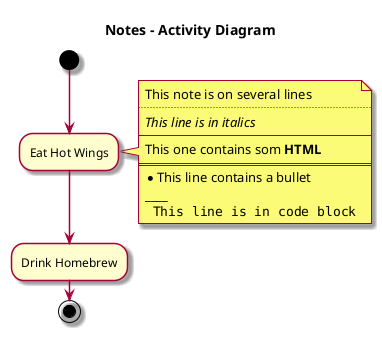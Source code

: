 @startuml Notes - Activity Diagram

skin rose

title Notes - Activity Diagram 


start

:Eat Hot Wings;

note right
  This note is on several lines
  ....
  //This line is in italics//
  ----
  This one contains som <b>HTML</b>
  ====
  * This line contains a bullet
  ____
  "" This line is in code block""
end note

:Drink Homebrew;

stop

@enduml